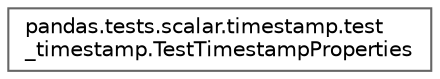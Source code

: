 digraph "Graphical Class Hierarchy"
{
 // LATEX_PDF_SIZE
  bgcolor="transparent";
  edge [fontname=Helvetica,fontsize=10,labelfontname=Helvetica,labelfontsize=10];
  node [fontname=Helvetica,fontsize=10,shape=box,height=0.2,width=0.4];
  rankdir="LR";
  Node0 [id="Node000000",label="pandas.tests.scalar.timestamp.test\l_timestamp.TestTimestampProperties",height=0.2,width=0.4,color="grey40", fillcolor="white", style="filled",URL="$df/df1/classpandas_1_1tests_1_1scalar_1_1timestamp_1_1test__timestamp_1_1TestTimestampProperties.html",tooltip=" "];
}
